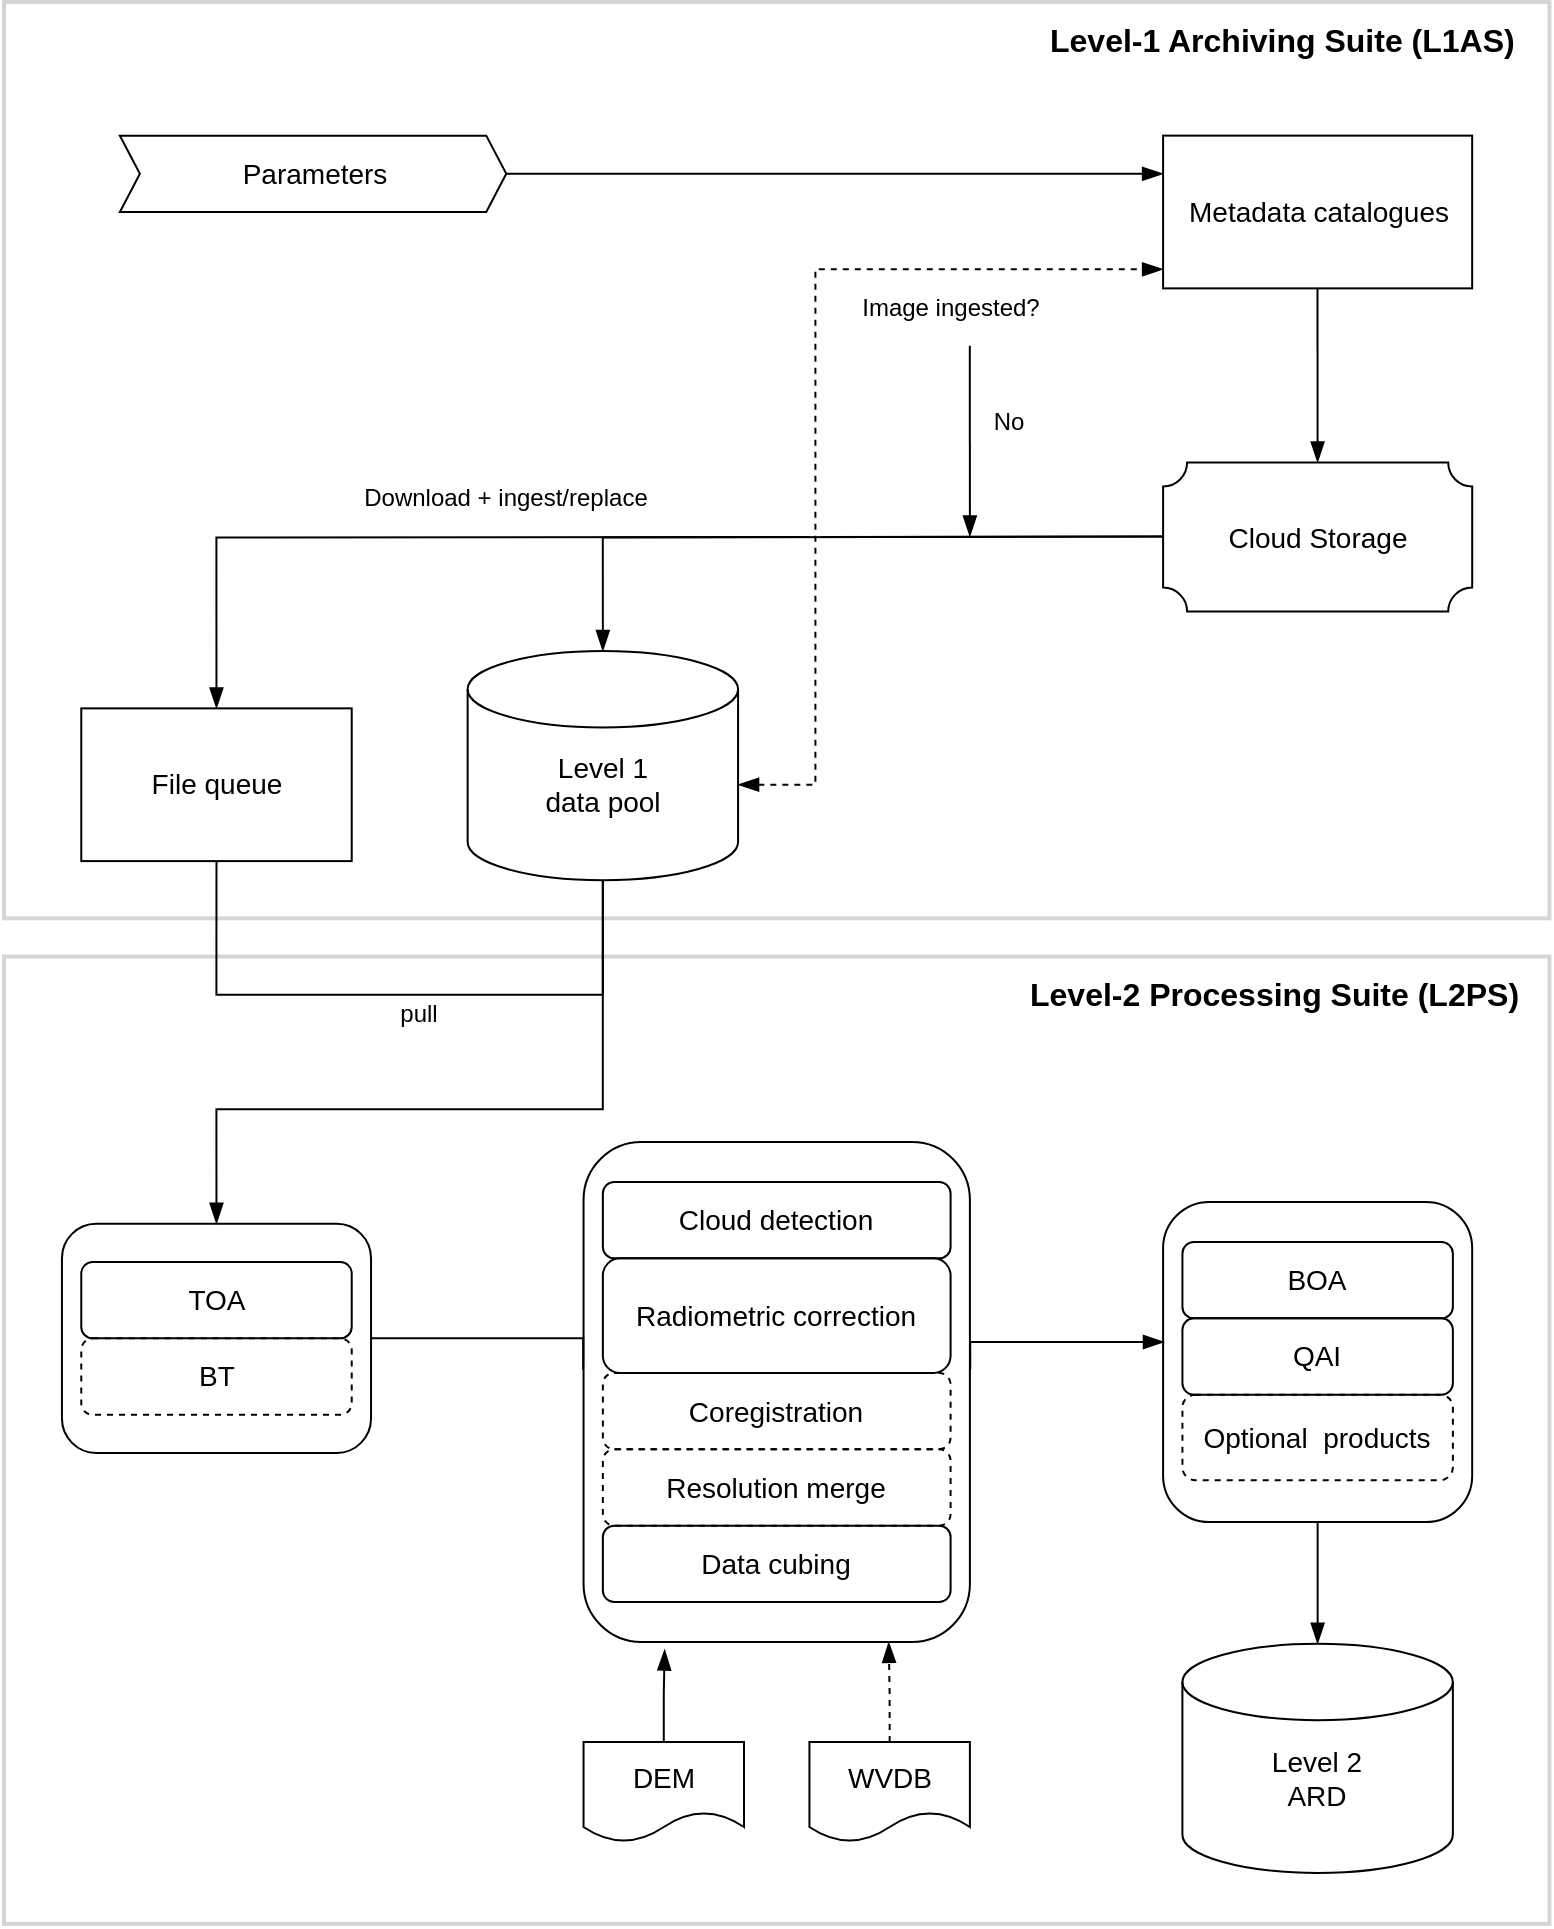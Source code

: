 <mxfile version="14.5.1" type="device"><diagram id="rmyPew23WOvFFHAFt1sf" name="Page-1"><mxGraphModel dx="1408" dy="802" grid="1" gridSize="10" guides="1" tooltips="1" connect="1" arrows="1" fold="1" page="1" pageScale="1" pageWidth="850" pageHeight="1100" math="0" shadow="0"><root><mxCell id="0"/><mxCell id="1" parent="0"/><mxCell id="renW0KPL-82yQJ50f4By-15" value="" style="rounded=0;whiteSpace=wrap;html=1;fontColor=#333333;opacity=25;fillColor=none;strokeColor=#575757;strokeWidth=2;" parent="1" vertex="1"><mxGeometry x="19.998" y="517.276" width="772.725" height="483.663" as="geometry"/></mxCell><mxCell id="renW0KPL-82yQJ50f4By-36" value="" style="rounded=1;whiteSpace=wrap;html=1;" parent="1" vertex="1"><mxGeometry x="599.54" y="640" width="154.55" height="160" as="geometry"/></mxCell><mxCell id="renW0KPL-82yQJ50f4By-40" value="" style="rounded=1;whiteSpace=wrap;html=1;" parent="1" vertex="1"><mxGeometry x="309.77" y="610" width="193.18" height="250" as="geometry"/></mxCell><mxCell id="renW0KPL-82yQJ50f4By-41" value="" style="rounded=1;whiteSpace=wrap;html=1;" parent="1" vertex="1"><mxGeometry x="48.974" y="650.911" width="154.545" height="114.545" as="geometry"/></mxCell><mxCell id="renW0KPL-82yQJ50f4By-14" value="" style="rounded=0;whiteSpace=wrap;html=1;fontColor=#333333;opacity=25;fillColor=none;strokeColor=#575757;strokeWidth=2;" parent="1" vertex="1"><mxGeometry x="19.996" y="40.002" width="772.727" height="458.182" as="geometry"/></mxCell><mxCell id="bnw_IWHUXGcyaUQyViOL-9" value="" style="verticalLabelPosition=bottom;verticalAlign=top;html=1;shape=mxgraph.basic.plaque;dx=6;" parent="1" vertex="1"><mxGeometry x="599.549" y="270.24" width="154.551" height="74.561" as="geometry"/></mxCell><mxCell id="bnw_IWHUXGcyaUQyViOL-12" value="&lt;font style=&quot;font-size: 14px&quot;&gt;Parameters&lt;/font&gt;" style="html=1;shadow=0;dashed=0;align=center;verticalAlign=middle;shape=mxgraph.arrows2.arrow;dy=0;dx=10;notch=10;strokeColor=#000000;strokeWidth=1;" parent="1" vertex="1"><mxGeometry x="77.951" y="106.82" width="193.182" height="38.182" as="geometry"/></mxCell><mxCell id="renW0KPL-82yQJ50f4By-3" style="edgeStyle=orthogonalEdgeStyle;rounded=0;jumpStyle=gap;orthogonalLoop=1;jettySize=auto;html=1;startArrow=none;startFill=0;endArrow=blockThin;endFill=1;endSize=8;" parent="1" source="bnw_IWHUXGcyaUQyViOL-15" target="bnw_IWHUXGcyaUQyViOL-9" edge="1"><mxGeometry x="-18.64" y="1.82" as="geometry"/></mxCell><mxCell id="bnw_IWHUXGcyaUQyViOL-15" value="&lt;font style=&quot;font-size: 14px&quot;&gt;Metadata catalogues&lt;/font&gt;" style="rounded=0;whiteSpace=wrap;html=1;strokeColor=#000000;strokeWidth=1;" parent="1" vertex="1"><mxGeometry x="599.542" y="106.82" width="154.545" height="76.364" as="geometry"/></mxCell><mxCell id="renW0KPL-82yQJ50f4By-27" style="edgeStyle=orthogonalEdgeStyle;rounded=0;jumpStyle=gap;orthogonalLoop=1;jettySize=auto;html=1;entryX=0.5;entryY=0;entryDx=0;entryDy=0;startArrow=none;startFill=0;endArrow=blockThin;endFill=1;endSize=8;" parent="1" source="bnw_IWHUXGcyaUQyViOL-16" target="renW0KPL-82yQJ50f4By-41" edge="1"><mxGeometry x="-18.64" y="1.82" as="geometry"><Array as="points"><mxPoint x="319.428" y="593.638"/><mxPoint x="126.246" y="593.638"/></Array></mxGeometry></mxCell><mxCell id="bnw_IWHUXGcyaUQyViOL-16" value="" style="strokeWidth=1;html=1;shape=mxgraph.flowchart.database;whiteSpace=wrap;" parent="1" vertex="1"><mxGeometry x="251.815" y="364.547" width="135.227" height="114.545" as="geometry"/></mxCell><mxCell id="renW0KPL-82yQJ50f4By-26" style="edgeStyle=orthogonalEdgeStyle;rounded=0;jumpStyle=gap;orthogonalLoop=1;jettySize=auto;html=1;entryX=0.5;entryY=1;entryDx=0;entryDy=0;entryPerimeter=0;startArrow=none;startFill=0;endArrow=none;endFill=0;exitX=0.5;exitY=1;exitDx=0;exitDy=0;" parent="1" source="bnw_IWHUXGcyaUQyViOL-17" target="bnw_IWHUXGcyaUQyViOL-16" edge="1"><mxGeometry x="-18.64" y="1.82" as="geometry"><Array as="points"><mxPoint x="126.246" y="536.365"/><mxPoint x="319.428" y="536.365"/></Array></mxGeometry></mxCell><mxCell id="bnw_IWHUXGcyaUQyViOL-17" value="&lt;font style=&quot;font-size: 14px&quot;&gt;File queue&lt;/font&gt;" style="rounded=0;whiteSpace=wrap;html=1;strokeColor=#000000;strokeWidth=1;" parent="1" vertex="1"><mxGeometry x="58.633" y="393.184" width="135.227" height="76.364" as="geometry"/></mxCell><mxCell id="renW0KPL-82yQJ50f4By-4" style="edgeStyle=orthogonalEdgeStyle;rounded=0;jumpStyle=gap;orthogonalLoop=1;jettySize=auto;html=1;entryX=0;entryY=0.875;entryDx=0;entryDy=0;entryPerimeter=0;startArrow=blockThin;startFill=1;endArrow=blockThin;endFill=1;dashed=1;endSize=8;startSize=8;" parent="1" source="renW0KPL-82yQJ50f4By-1" target="bnw_IWHUXGcyaUQyViOL-15" edge="1"><mxGeometry x="-18.64" y="1.82" as="geometry"><Array as="points"><mxPoint x="425.678" y="431.365"/><mxPoint x="425.678" y="173.638"/></Array></mxGeometry></mxCell><mxCell id="renW0KPL-82yQJ50f4By-1" value="&lt;font style=&quot;font-size: 14px&quot;&gt;Level 1&lt;br&gt;data pool&lt;/font&gt;" style="text;html=1;strokeColor=none;fillColor=none;align=center;verticalAlign=middle;whiteSpace=wrap;rounded=0;" parent="1" vertex="1"><mxGeometry x="251.815" y="402.729" width="135.227" height="57.273" as="geometry"/></mxCell><mxCell id="renW0KPL-82yQJ50f4By-6" style="edgeStyle=orthogonalEdgeStyle;rounded=0;jumpStyle=none;orthogonalLoop=1;jettySize=auto;html=1;entryX=0.5;entryY=0;entryDx=0;entryDy=0;entryPerimeter=0;startArrow=none;startFill=0;endArrow=blockThin;endFill=1;endSize=8;" parent="1" target="bnw_IWHUXGcyaUQyViOL-16" edge="1"><mxGeometry x="-18.64" y="1.82" as="geometry"><mxPoint x="599.542" y="307.275" as="sourcePoint"/></mxGeometry></mxCell><mxCell id="renW0KPL-82yQJ50f4By-7" style="edgeStyle=orthogonalEdgeStyle;rounded=0;jumpStyle=gap;orthogonalLoop=1;jettySize=auto;html=1;startArrow=none;startFill=0;endArrow=blockThin;endFill=1;entryX=0.5;entryY=0;entryDx=0;entryDy=0;endSize=8;" parent="1" target="bnw_IWHUXGcyaUQyViOL-17" edge="1"><mxGeometry x="-18.64" y="1.82" as="geometry"><mxPoint x="116.587" y="383.638" as="targetPoint"/><mxPoint x="599.542" y="307.275" as="sourcePoint"/></mxGeometry></mxCell><mxCell id="renW0KPL-82yQJ50f4By-5" value="&lt;font style=&quot;font-size: 14px&quot;&gt;Cloud Storage&lt;/font&gt;" style="text;html=1;strokeColor=none;fillColor=none;align=center;verticalAlign=middle;whiteSpace=wrap;rounded=0;" parent="1" vertex="1"><mxGeometry x="618.86" y="270.24" width="115.913" height="74.561" as="geometry"/></mxCell><mxCell id="renW0KPL-82yQJ50f4By-8" value="&lt;font style=&quot;font-size: 12px&quot;&gt;Image ingested?&lt;/font&gt;" style="text;html=1;strokeColor=none;fillColor=none;align=center;verticalAlign=middle;whiteSpace=wrap;rounded=0;" parent="1" vertex="1"><mxGeometry x="425.678" y="173.638" width="135.227" height="38.182" as="geometry"/></mxCell><mxCell id="renW0KPL-82yQJ50f4By-9" value="" style="endArrow=blockThin;html=1;exitX=0.571;exitY=1;exitDx=0;exitDy=0;exitPerimeter=0;endFill=1;endSize=8;" parent="1" source="renW0KPL-82yQJ50f4By-8" edge="1"><mxGeometry x="-18.64" y="1.82" width="50" height="50" as="geometry"><mxPoint x="367.724" y="173.638" as="sourcePoint"/><mxPoint x="502.951" y="307.275" as="targetPoint"/></mxGeometry></mxCell><mxCell id="renW0KPL-82yQJ50f4By-10" value="&lt;font style=&quot;font-size: 12px&quot;&gt;No&lt;/font&gt;" style="text;html=1;strokeColor=none;fillColor=none;align=center;verticalAlign=middle;whiteSpace=wrap;rounded=0;" parent="1" vertex="1"><mxGeometry x="502.951" y="230.911" width="38.636" height="38.182" as="geometry"/></mxCell><mxCell id="renW0KPL-82yQJ50f4By-11" value="&lt;font style=&quot;font-size: 12px&quot;&gt;Download + ingest/replace&lt;/font&gt;" style="text;html=1;strokeColor=none;fillColor=none;align=center;verticalAlign=middle;whiteSpace=wrap;rounded=0;" parent="1" vertex="1"><mxGeometry x="135.905" y="269.093" width="270.455" height="38.182" as="geometry"/></mxCell><mxCell id="renW0KPL-82yQJ50f4By-17" value="&lt;b&gt;&lt;font style=&quot;font-size: 16px&quot;&gt;Level-1 Archiving Suite (L1AS)&lt;/font&gt;&lt;/b&gt;" style="text;html=1;strokeColor=none;fillColor=none;align=left;verticalAlign=middle;whiteSpace=wrap;rounded=0;" parent="1" vertex="1"><mxGeometry x="541.36" y="40" width="251.36" height="38.18" as="geometry"/></mxCell><mxCell id="renW0KPL-82yQJ50f4By-18" value="&lt;b&gt;&lt;font style=&quot;font-size: 16px&quot;&gt;Level-2 Processing Suite (L2PS)&lt;/font&gt;&lt;/b&gt;" style="text;html=1;strokeColor=none;fillColor=none;align=left;verticalAlign=middle;whiteSpace=wrap;rounded=0;" parent="1" vertex="1"><mxGeometry x="531.36" y="517.27" width="261.36" height="38.18" as="geometry"/></mxCell><mxCell id="renW0KPL-82yQJ50f4By-19" value="&lt;font style=&quot;font-size: 14px&quot;&gt;TOA&lt;/font&gt;" style="rounded=1;whiteSpace=wrap;html=1;fillColor=none;" parent="1" vertex="1"><mxGeometry x="58.633" y="670.002" width="135.227" height="38.182" as="geometry"/></mxCell><mxCell id="renW0KPL-82yQJ50f4By-20" value="&lt;font style=&quot;font-size: 14px&quot;&gt;BT&lt;/font&gt;" style="rounded=1;whiteSpace=wrap;html=1;fillColor=none;dashed=1;" parent="1" vertex="1"><mxGeometry x="58.633" y="708.184" width="135.227" height="38.182" as="geometry"/></mxCell><mxCell id="renW0KPL-82yQJ50f4By-22" value="&lt;font style=&quot;font-size: 14px&quot;&gt;Cloud detection&lt;/font&gt;" style="rounded=1;whiteSpace=wrap;html=1;fillColor=none;" parent="1" vertex="1"><mxGeometry x="319.428" y="630.0" width="173.864" height="38.182" as="geometry"/></mxCell><mxCell id="renW0KPL-82yQJ50f4By-23" value="&lt;font style=&quot;font-size: 14px&quot;&gt;Resolution merge&lt;/font&gt;" style="rounded=1;whiteSpace=wrap;html=1;fillColor=none;dashed=1;" parent="1" vertex="1"><mxGeometry x="319.428" y="763.635" width="173.864" height="38.182" as="geometry"/></mxCell><mxCell id="renW0KPL-82yQJ50f4By-24" value="&lt;font style=&quot;font-size: 14px&quot;&gt;Radiometric correction&lt;/font&gt;" style="rounded=1;whiteSpace=wrap;html=1;fillColor=none;" parent="1" vertex="1"><mxGeometry x="319.428" y="668.182" width="173.864" height="57.273" as="geometry"/></mxCell><mxCell id="renW0KPL-82yQJ50f4By-25" value="&lt;font style=&quot;font-size: 14px&quot;&gt;Data cubing&lt;/font&gt;" style="rounded=1;whiteSpace=wrap;html=1;fillColor=none;" parent="1" vertex="1"><mxGeometry x="319.428" y="801.816" width="173.864" height="38.182" as="geometry"/></mxCell><mxCell id="renW0KPL-82yQJ50f4By-28" value="&lt;font style=&quot;font-size: 12px&quot;&gt;pull&lt;/font&gt;" style="text;html=1;strokeColor=none;fillColor=none;align=center;verticalAlign=middle;whiteSpace=wrap;rounded=0;" parent="1" vertex="1"><mxGeometry x="184.201" y="536.365" width="86.932" height="19.091" as="geometry"/></mxCell><mxCell id="renW0KPL-82yQJ50f4By-29" value="&lt;font style=&quot;font-size: 14px&quot;&gt;BOA&lt;/font&gt;" style="rounded=1;whiteSpace=wrap;html=1;fillColor=none;" parent="1" vertex="1"><mxGeometry x="609.211" y="660.001" width="135.227" height="38.182" as="geometry"/></mxCell><mxCell id="renW0KPL-82yQJ50f4By-31" value="&lt;font style=&quot;font-size: 14px&quot;&gt;QAI&lt;/font&gt;" style="rounded=1;whiteSpace=wrap;html=1;fillColor=none;" parent="1" vertex="1"><mxGeometry x="609.211" y="698.183" width="135.227" height="38.182" as="geometry"/></mxCell><mxCell id="renW0KPL-82yQJ50f4By-32" value="&lt;font style=&quot;font-size: 14px&quot;&gt;Optional&amp;nbsp; products&lt;/font&gt;" style="rounded=1;whiteSpace=wrap;html=1;fillColor=none;dashed=1;" parent="1" vertex="1"><mxGeometry x="609.21" y="736.36" width="135.23" height="42.73" as="geometry"/></mxCell><mxCell id="renW0KPL-82yQJ50f4By-33" value="" style="strokeWidth=1;html=1;shape=mxgraph.flowchart.database;whiteSpace=wrap;" parent="1" vertex="1"><mxGeometry x="609.201" y="860.911" width="135.227" height="114.545" as="geometry"/></mxCell><mxCell id="renW0KPL-82yQJ50f4By-34" value="&lt;font style=&quot;font-size: 14px&quot;&gt;Level 2&lt;br&gt;ARD&lt;br&gt;&lt;/font&gt;" style="text;html=1;strokeColor=none;fillColor=none;align=center;verticalAlign=middle;whiteSpace=wrap;rounded=0;" parent="1" vertex="1"><mxGeometry x="609.201" y="899.093" width="135.227" height="57.273" as="geometry"/></mxCell><mxCell id="renW0KPL-82yQJ50f4By-37" style="edgeStyle=orthogonalEdgeStyle;rounded=0;jumpStyle=gap;orthogonalLoop=1;jettySize=auto;html=1;entryX=0.5;entryY=0;entryDx=0;entryDy=0;entryPerimeter=0;startArrow=none;startFill=0;endArrow=blockThin;endFill=1;endSize=8;" parent="1" source="renW0KPL-82yQJ50f4By-36" target="renW0KPL-82yQJ50f4By-33" edge="1"><mxGeometry x="-18.64" y="1.82" as="geometry"/></mxCell><mxCell id="renW0KPL-82yQJ50f4By-43" style="edgeStyle=orthogonalEdgeStyle;rounded=0;jumpStyle=gap;orthogonalLoop=1;jettySize=auto;html=1;startArrow=none;startFill=0;endArrow=blockThin;endFill=1;exitX=1.001;exitY=0.455;exitDx=0;exitDy=0;exitPerimeter=0;endSize=8;" parent="1" source="renW0KPL-82yQJ50f4By-40" edge="1"><mxGeometry x="-18.64" y="1.82" as="geometry"><Array as="points"><mxPoint x="503" y="710"/><mxPoint x="600" y="710"/></Array><mxPoint x="600" y="710" as="targetPoint"/></mxGeometry></mxCell><mxCell id="renW0KPL-82yQJ50f4By-2" style="edgeStyle=orthogonalEdgeStyle;rounded=0;jumpStyle=gap;orthogonalLoop=1;jettySize=auto;html=1;startArrow=none;startFill=0;endArrow=blockThin;endFill=1;endSize=8;" parent="1" source="bnw_IWHUXGcyaUQyViOL-12" target="bnw_IWHUXGcyaUQyViOL-15" edge="1"><mxGeometry x="-18.64" y="1.82" as="geometry"><Array as="points"><mxPoint x="522.269" y="125.911"/><mxPoint x="522.269" y="125.911"/></Array></mxGeometry></mxCell><mxCell id="renW0KPL-82yQJ50f4By-42" style="edgeStyle=orthogonalEdgeStyle;rounded=0;jumpStyle=gap;orthogonalLoop=1;jettySize=auto;html=1;entryX=-0.001;entryY=0.455;entryDx=0;entryDy=0;entryPerimeter=0;startArrow=none;startFill=0;endArrow=none;endFill=0;" parent="1" source="renW0KPL-82yQJ50f4By-41" target="renW0KPL-82yQJ50f4By-40" edge="1"><mxGeometry x="-18.64" y="1.82" as="geometry"><Array as="points"><mxPoint x="310" y="708"/></Array></mxGeometry></mxCell><mxCell id="t-_BXmpm10E2kd8TtNqj-3" style="edgeStyle=orthogonalEdgeStyle;rounded=0;orthogonalLoop=1;jettySize=auto;html=1;exitX=0.5;exitY=0;exitDx=0;exitDy=0;entryX=0.21;entryY=1.015;entryDx=0;entryDy=0;entryPerimeter=0;endArrow=blockThin;endFill=1;endSize=8;" parent="1" source="t-_BXmpm10E2kd8TtNqj-1" target="renW0KPL-82yQJ50f4By-40" edge="1"><mxGeometry relative="1" as="geometry"/></mxCell><mxCell id="t-_BXmpm10E2kd8TtNqj-1" value="&lt;font style=&quot;font-size: 14px&quot;&gt;DEM&lt;/font&gt;" style="shape=document;whiteSpace=wrap;html=1;boundedLbl=1;" parent="1" vertex="1"><mxGeometry x="309.77" y="910.0" width="80.23" height="50" as="geometry"/></mxCell><mxCell id="t-_BXmpm10E2kd8TtNqj-4" style="edgeStyle=orthogonalEdgeStyle;rounded=0;orthogonalLoop=1;jettySize=auto;html=1;exitX=0.5;exitY=0;exitDx=0;exitDy=0;entryX=0.79;entryY=1;entryDx=0;entryDy=0;entryPerimeter=0;endArrow=blockThin;endFill=1;endSize=8;dashed=1;" parent="1" source="t-_BXmpm10E2kd8TtNqj-2" target="renW0KPL-82yQJ50f4By-40" edge="1"><mxGeometry relative="1" as="geometry"/></mxCell><mxCell id="t-_BXmpm10E2kd8TtNqj-2" value="&lt;font style=&quot;font-size: 14px&quot;&gt;WVDB&lt;/font&gt;" style="shape=document;whiteSpace=wrap;html=1;boundedLbl=1;" parent="1" vertex="1"><mxGeometry x="422.72" y="910.0" width="80.23" height="50" as="geometry"/></mxCell><mxCell id="wWNubSnBFOV2RHR_S2WE-1" value="&lt;font style=&quot;font-size: 14px&quot;&gt;Coregistration&lt;/font&gt;" style="rounded=1;whiteSpace=wrap;html=1;fillColor=none;dashed=1;" parent="1" vertex="1"><mxGeometry x="319.428" y="725.455" width="173.864" height="38.182" as="geometry"/></mxCell></root></mxGraphModel></diagram></mxfile>